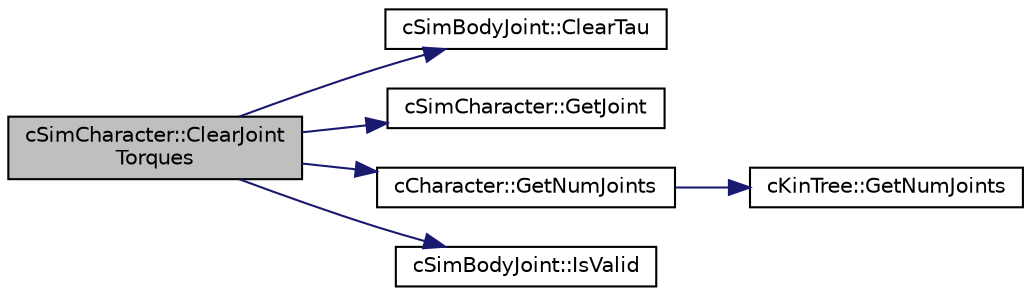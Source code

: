 digraph "cSimCharacter::ClearJointTorques"
{
 // LATEX_PDF_SIZE
  edge [fontname="Helvetica",fontsize="10",labelfontname="Helvetica",labelfontsize="10"];
  node [fontname="Helvetica",fontsize="10",shape=record];
  rankdir="LR";
  Node1 [label="cSimCharacter::ClearJoint\lTorques",height=0.2,width=0.4,color="black", fillcolor="grey75", style="filled", fontcolor="black",tooltip=" "];
  Node1 -> Node2 [color="midnightblue",fontsize="10",style="solid",fontname="Helvetica"];
  Node2 [label="cSimBodyJoint::ClearTau",height=0.2,width=0.4,color="black", fillcolor="white", style="filled",URL="$classc_sim_body_joint.html#a3dc1e350d82c06ec9bc8858b658e2bc9",tooltip=" "];
  Node1 -> Node3 [color="midnightblue",fontsize="10",style="solid",fontname="Helvetica"];
  Node3 [label="cSimCharacter::GetJoint",height=0.2,width=0.4,color="black", fillcolor="white", style="filled",URL="$classc_sim_character.html#aa0a30cfb05967fad8b59dd9adfa6f23a",tooltip=" "];
  Node1 -> Node4 [color="midnightblue",fontsize="10",style="solid",fontname="Helvetica"];
  Node4 [label="cCharacter::GetNumJoints",height=0.2,width=0.4,color="black", fillcolor="white", style="filled",URL="$classc_character.html#a0c72f03cec78cc23a9376db72f2f3e9c",tooltip=" "];
  Node4 -> Node5 [color="midnightblue",fontsize="10",style="solid",fontname="Helvetica"];
  Node5 [label="cKinTree::GetNumJoints",height=0.2,width=0.4,color="black", fillcolor="white", style="filled",URL="$classc_kin_tree.html#ac840b501e27e6ce46d208b7d033f21d4",tooltip=" "];
  Node1 -> Node6 [color="midnightblue",fontsize="10",style="solid",fontname="Helvetica"];
  Node6 [label="cSimBodyJoint::IsValid",height=0.2,width=0.4,color="black", fillcolor="white", style="filled",URL="$classc_sim_body_joint.html#ad709e5e245e82cd54692b20d023fc18c",tooltip=" "];
}
